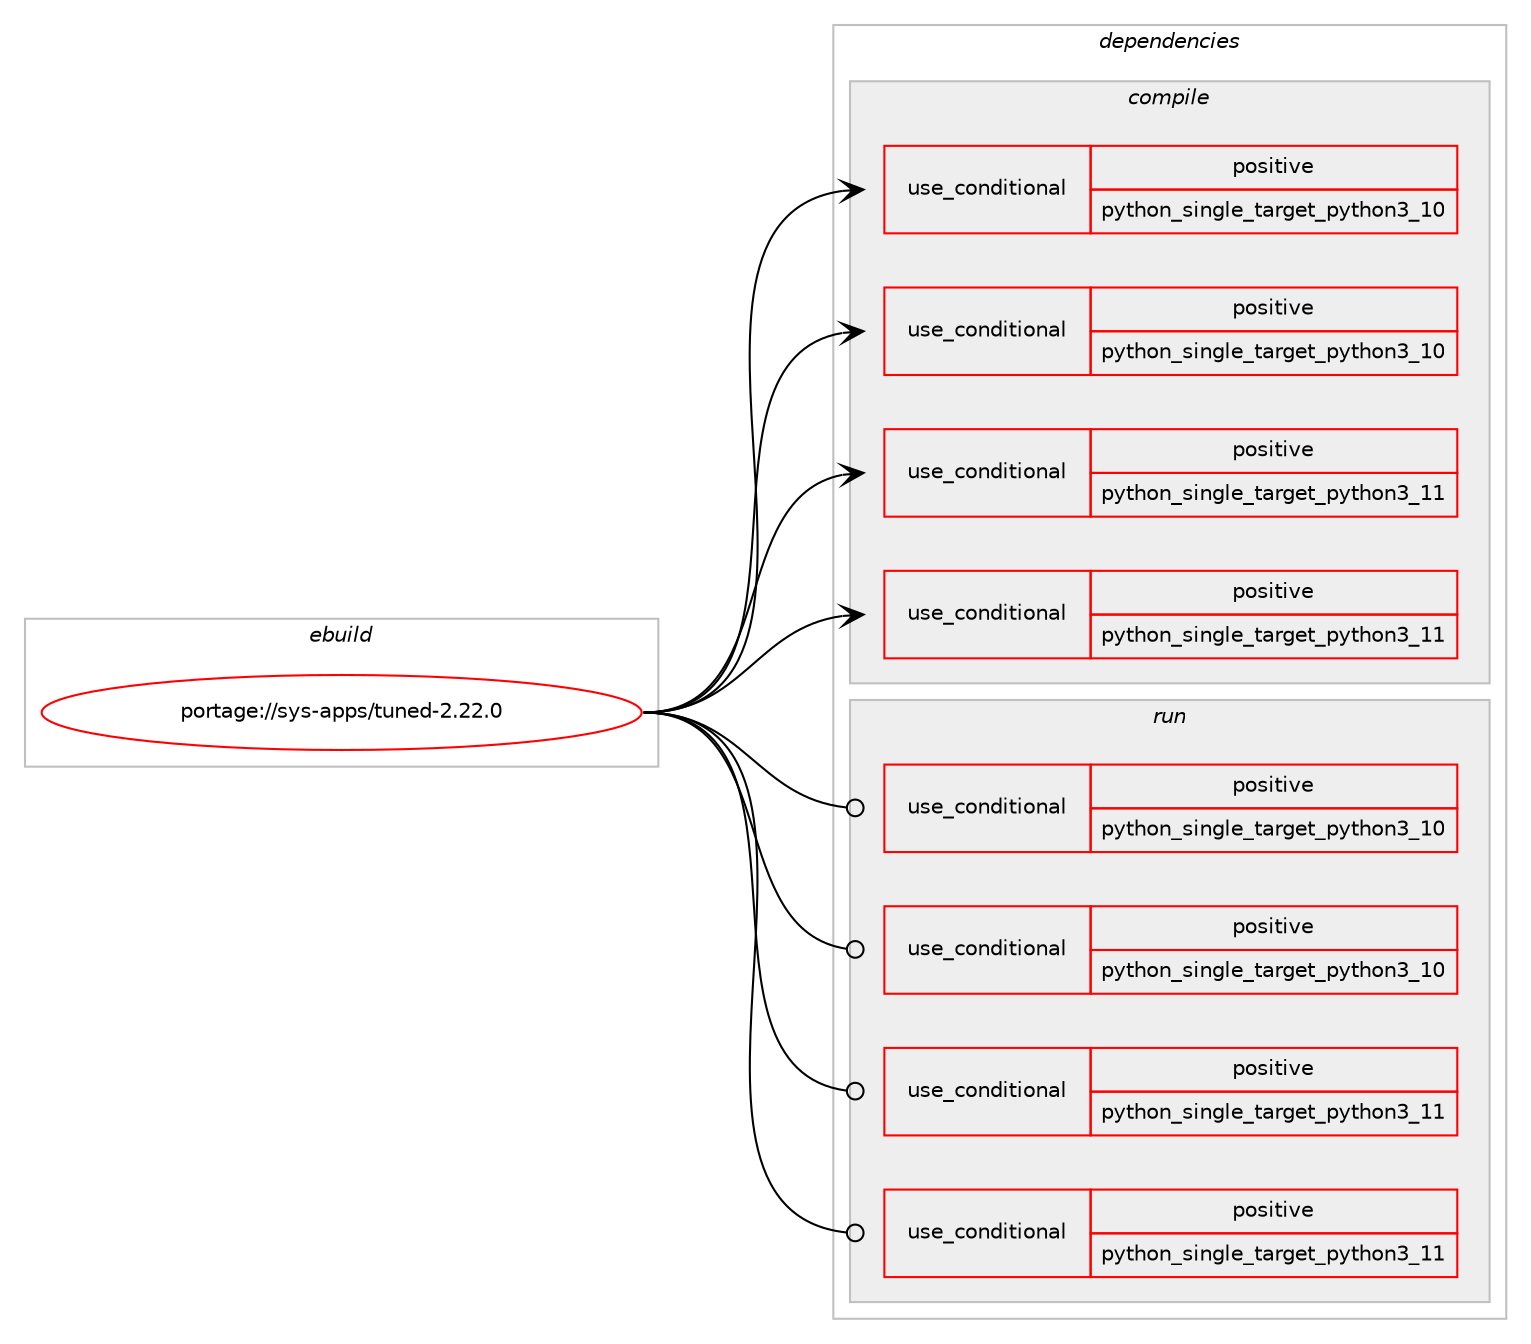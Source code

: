 digraph prolog {

# *************
# Graph options
# *************

newrank=true;
concentrate=true;
compound=true;
graph [rankdir=LR,fontname=Helvetica,fontsize=10,ranksep=1.5];#, ranksep=2.5, nodesep=0.2];
edge  [arrowhead=vee];
node  [fontname=Helvetica,fontsize=10];

# **********
# The ebuild
# **********

subgraph cluster_leftcol {
color=gray;
rank=same;
label=<<i>ebuild</i>>;
id [label="portage://sys-apps/tuned-2.22.0", color=red, width=4, href="../sys-apps/tuned-2.22.0.svg"];
}

# ****************
# The dependencies
# ****************

subgraph cluster_midcol {
color=gray;
label=<<i>dependencies</i>>;
subgraph cluster_compile {
fillcolor="#eeeeee";
style=filled;
label=<<i>compile</i>>;
subgraph cond9857 {
dependency13833 [label=<<TABLE BORDER="0" CELLBORDER="1" CELLSPACING="0" CELLPADDING="4"><TR><TD ROWSPAN="3" CELLPADDING="10">use_conditional</TD></TR><TR><TD>positive</TD></TR><TR><TD>python_single_target_python3_10</TD></TR></TABLE>>, shape=none, color=red];
# *** BEGIN UNKNOWN DEPENDENCY TYPE (TODO) ***
# dependency13833 -> package_dependency(portage://sys-apps/tuned-2.22.0,install,no,dev-lang,python,none,[,,],[slot(3.10)],[])
# *** END UNKNOWN DEPENDENCY TYPE (TODO) ***

}
id:e -> dependency13833:w [weight=20,style="solid",arrowhead="vee"];
subgraph cond9858 {
dependency13834 [label=<<TABLE BORDER="0" CELLBORDER="1" CELLSPACING="0" CELLPADDING="4"><TR><TD ROWSPAN="3" CELLPADDING="10">use_conditional</TD></TR><TR><TD>positive</TD></TR><TR><TD>python_single_target_python3_10</TD></TR></TABLE>>, shape=none, color=red];
# *** BEGIN UNKNOWN DEPENDENCY TYPE (TODO) ***
# dependency13834 -> package_dependency(portage://sys-apps/tuned-2.22.0,install,no,dev-python,configobj,none,[,,],[],[use(enable(python_targets_python3_10),negative)])
# *** END UNKNOWN DEPENDENCY TYPE (TODO) ***

# *** BEGIN UNKNOWN DEPENDENCY TYPE (TODO) ***
# dependency13834 -> package_dependency(portage://sys-apps/tuned-2.22.0,install,no,dev-python,dbus-python,none,[,,],[],[use(enable(python_targets_python3_10),negative)])
# *** END UNKNOWN DEPENDENCY TYPE (TODO) ***

# *** BEGIN UNKNOWN DEPENDENCY TYPE (TODO) ***
# dependency13834 -> package_dependency(portage://sys-apps/tuned-2.22.0,install,no,dev-python,decorator,none,[,,],[],[use(enable(python_targets_python3_10),negative)])
# *** END UNKNOWN DEPENDENCY TYPE (TODO) ***

# *** BEGIN UNKNOWN DEPENDENCY TYPE (TODO) ***
# dependency13834 -> package_dependency(portage://sys-apps/tuned-2.22.0,install,no,dev-python,pygobject,none,[,,],[slot(3)],[use(enable(python_targets_python3_10),negative)])
# *** END UNKNOWN DEPENDENCY TYPE (TODO) ***

# *** BEGIN UNKNOWN DEPENDENCY TYPE (TODO) ***
# dependency13834 -> package_dependency(portage://sys-apps/tuned-2.22.0,install,no,dev-python,python-linux-procfs,none,[,,],[],[use(enable(python_targets_python3_10),negative)])
# *** END UNKNOWN DEPENDENCY TYPE (TODO) ***

# *** BEGIN UNKNOWN DEPENDENCY TYPE (TODO) ***
# dependency13834 -> package_dependency(portage://sys-apps/tuned-2.22.0,install,no,dev-python,pyudev,none,[,,],[],[use(enable(python_targets_python3_10),negative)])
# *** END UNKNOWN DEPENDENCY TYPE (TODO) ***

}
id:e -> dependency13834:w [weight=20,style="solid",arrowhead="vee"];
subgraph cond9859 {
dependency13835 [label=<<TABLE BORDER="0" CELLBORDER="1" CELLSPACING="0" CELLPADDING="4"><TR><TD ROWSPAN="3" CELLPADDING="10">use_conditional</TD></TR><TR><TD>positive</TD></TR><TR><TD>python_single_target_python3_11</TD></TR></TABLE>>, shape=none, color=red];
# *** BEGIN UNKNOWN DEPENDENCY TYPE (TODO) ***
# dependency13835 -> package_dependency(portage://sys-apps/tuned-2.22.0,install,no,dev-lang,python,none,[,,],[slot(3.11)],[])
# *** END UNKNOWN DEPENDENCY TYPE (TODO) ***

}
id:e -> dependency13835:w [weight=20,style="solid",arrowhead="vee"];
subgraph cond9860 {
dependency13836 [label=<<TABLE BORDER="0" CELLBORDER="1" CELLSPACING="0" CELLPADDING="4"><TR><TD ROWSPAN="3" CELLPADDING="10">use_conditional</TD></TR><TR><TD>positive</TD></TR><TR><TD>python_single_target_python3_11</TD></TR></TABLE>>, shape=none, color=red];
# *** BEGIN UNKNOWN DEPENDENCY TYPE (TODO) ***
# dependency13836 -> package_dependency(portage://sys-apps/tuned-2.22.0,install,no,dev-python,configobj,none,[,,],[],[use(enable(python_targets_python3_11),negative)])
# *** END UNKNOWN DEPENDENCY TYPE (TODO) ***

# *** BEGIN UNKNOWN DEPENDENCY TYPE (TODO) ***
# dependency13836 -> package_dependency(portage://sys-apps/tuned-2.22.0,install,no,dev-python,dbus-python,none,[,,],[],[use(enable(python_targets_python3_11),negative)])
# *** END UNKNOWN DEPENDENCY TYPE (TODO) ***

# *** BEGIN UNKNOWN DEPENDENCY TYPE (TODO) ***
# dependency13836 -> package_dependency(portage://sys-apps/tuned-2.22.0,install,no,dev-python,decorator,none,[,,],[],[use(enable(python_targets_python3_11),negative)])
# *** END UNKNOWN DEPENDENCY TYPE (TODO) ***

# *** BEGIN UNKNOWN DEPENDENCY TYPE (TODO) ***
# dependency13836 -> package_dependency(portage://sys-apps/tuned-2.22.0,install,no,dev-python,pygobject,none,[,,],[slot(3)],[use(enable(python_targets_python3_11),negative)])
# *** END UNKNOWN DEPENDENCY TYPE (TODO) ***

# *** BEGIN UNKNOWN DEPENDENCY TYPE (TODO) ***
# dependency13836 -> package_dependency(portage://sys-apps/tuned-2.22.0,install,no,dev-python,python-linux-procfs,none,[,,],[],[use(enable(python_targets_python3_11),negative)])
# *** END UNKNOWN DEPENDENCY TYPE (TODO) ***

# *** BEGIN UNKNOWN DEPENDENCY TYPE (TODO) ***
# dependency13836 -> package_dependency(portage://sys-apps/tuned-2.22.0,install,no,dev-python,pyudev,none,[,,],[],[use(enable(python_targets_python3_11),negative)])
# *** END UNKNOWN DEPENDENCY TYPE (TODO) ***

}
id:e -> dependency13836:w [weight=20,style="solid",arrowhead="vee"];
}
subgraph cluster_compileandrun {
fillcolor="#eeeeee";
style=filled;
label=<<i>compile and run</i>>;
}
subgraph cluster_run {
fillcolor="#eeeeee";
style=filled;
label=<<i>run</i>>;
subgraph cond9861 {
dependency13837 [label=<<TABLE BORDER="0" CELLBORDER="1" CELLSPACING="0" CELLPADDING="4"><TR><TD ROWSPAN="3" CELLPADDING="10">use_conditional</TD></TR><TR><TD>positive</TD></TR><TR><TD>python_single_target_python3_10</TD></TR></TABLE>>, shape=none, color=red];
# *** BEGIN UNKNOWN DEPENDENCY TYPE (TODO) ***
# dependency13837 -> package_dependency(portage://sys-apps/tuned-2.22.0,run,no,dev-lang,python,none,[,,],[slot(3.10)],[])
# *** END UNKNOWN DEPENDENCY TYPE (TODO) ***

}
id:e -> dependency13837:w [weight=20,style="solid",arrowhead="odot"];
subgraph cond9862 {
dependency13838 [label=<<TABLE BORDER="0" CELLBORDER="1" CELLSPACING="0" CELLPADDING="4"><TR><TD ROWSPAN="3" CELLPADDING="10">use_conditional</TD></TR><TR><TD>positive</TD></TR><TR><TD>python_single_target_python3_10</TD></TR></TABLE>>, shape=none, color=red];
# *** BEGIN UNKNOWN DEPENDENCY TYPE (TODO) ***
# dependency13838 -> package_dependency(portage://sys-apps/tuned-2.22.0,run,no,dev-python,configobj,none,[,,],[],[use(enable(python_targets_python3_10),negative)])
# *** END UNKNOWN DEPENDENCY TYPE (TODO) ***

# *** BEGIN UNKNOWN DEPENDENCY TYPE (TODO) ***
# dependency13838 -> package_dependency(portage://sys-apps/tuned-2.22.0,run,no,dev-python,dbus-python,none,[,,],[],[use(enable(python_targets_python3_10),negative)])
# *** END UNKNOWN DEPENDENCY TYPE (TODO) ***

# *** BEGIN UNKNOWN DEPENDENCY TYPE (TODO) ***
# dependency13838 -> package_dependency(portage://sys-apps/tuned-2.22.0,run,no,dev-python,decorator,none,[,,],[],[use(enable(python_targets_python3_10),negative)])
# *** END UNKNOWN DEPENDENCY TYPE (TODO) ***

# *** BEGIN UNKNOWN DEPENDENCY TYPE (TODO) ***
# dependency13838 -> package_dependency(portage://sys-apps/tuned-2.22.0,run,no,dev-python,pygobject,none,[,,],[slot(3)],[use(enable(python_targets_python3_10),negative)])
# *** END UNKNOWN DEPENDENCY TYPE (TODO) ***

# *** BEGIN UNKNOWN DEPENDENCY TYPE (TODO) ***
# dependency13838 -> package_dependency(portage://sys-apps/tuned-2.22.0,run,no,dev-python,python-linux-procfs,none,[,,],[],[use(enable(python_targets_python3_10),negative)])
# *** END UNKNOWN DEPENDENCY TYPE (TODO) ***

# *** BEGIN UNKNOWN DEPENDENCY TYPE (TODO) ***
# dependency13838 -> package_dependency(portage://sys-apps/tuned-2.22.0,run,no,dev-python,pyudev,none,[,,],[],[use(enable(python_targets_python3_10),negative)])
# *** END UNKNOWN DEPENDENCY TYPE (TODO) ***

}
id:e -> dependency13838:w [weight=20,style="solid",arrowhead="odot"];
subgraph cond9863 {
dependency13839 [label=<<TABLE BORDER="0" CELLBORDER="1" CELLSPACING="0" CELLPADDING="4"><TR><TD ROWSPAN="3" CELLPADDING="10">use_conditional</TD></TR><TR><TD>positive</TD></TR><TR><TD>python_single_target_python3_11</TD></TR></TABLE>>, shape=none, color=red];
# *** BEGIN UNKNOWN DEPENDENCY TYPE (TODO) ***
# dependency13839 -> package_dependency(portage://sys-apps/tuned-2.22.0,run,no,dev-lang,python,none,[,,],[slot(3.11)],[])
# *** END UNKNOWN DEPENDENCY TYPE (TODO) ***

}
id:e -> dependency13839:w [weight=20,style="solid",arrowhead="odot"];
subgraph cond9864 {
dependency13840 [label=<<TABLE BORDER="0" CELLBORDER="1" CELLSPACING="0" CELLPADDING="4"><TR><TD ROWSPAN="3" CELLPADDING="10">use_conditional</TD></TR><TR><TD>positive</TD></TR><TR><TD>python_single_target_python3_11</TD></TR></TABLE>>, shape=none, color=red];
# *** BEGIN UNKNOWN DEPENDENCY TYPE (TODO) ***
# dependency13840 -> package_dependency(portage://sys-apps/tuned-2.22.0,run,no,dev-python,configobj,none,[,,],[],[use(enable(python_targets_python3_11),negative)])
# *** END UNKNOWN DEPENDENCY TYPE (TODO) ***

# *** BEGIN UNKNOWN DEPENDENCY TYPE (TODO) ***
# dependency13840 -> package_dependency(portage://sys-apps/tuned-2.22.0,run,no,dev-python,dbus-python,none,[,,],[],[use(enable(python_targets_python3_11),negative)])
# *** END UNKNOWN DEPENDENCY TYPE (TODO) ***

# *** BEGIN UNKNOWN DEPENDENCY TYPE (TODO) ***
# dependency13840 -> package_dependency(portage://sys-apps/tuned-2.22.0,run,no,dev-python,decorator,none,[,,],[],[use(enable(python_targets_python3_11),negative)])
# *** END UNKNOWN DEPENDENCY TYPE (TODO) ***

# *** BEGIN UNKNOWN DEPENDENCY TYPE (TODO) ***
# dependency13840 -> package_dependency(portage://sys-apps/tuned-2.22.0,run,no,dev-python,pygobject,none,[,,],[slot(3)],[use(enable(python_targets_python3_11),negative)])
# *** END UNKNOWN DEPENDENCY TYPE (TODO) ***

# *** BEGIN UNKNOWN DEPENDENCY TYPE (TODO) ***
# dependency13840 -> package_dependency(portage://sys-apps/tuned-2.22.0,run,no,dev-python,python-linux-procfs,none,[,,],[],[use(enable(python_targets_python3_11),negative)])
# *** END UNKNOWN DEPENDENCY TYPE (TODO) ***

# *** BEGIN UNKNOWN DEPENDENCY TYPE (TODO) ***
# dependency13840 -> package_dependency(portage://sys-apps/tuned-2.22.0,run,no,dev-python,pyudev,none,[,,],[],[use(enable(python_targets_python3_11),negative)])
# *** END UNKNOWN DEPENDENCY TYPE (TODO) ***

}
id:e -> dependency13840:w [weight=20,style="solid",arrowhead="odot"];
# *** BEGIN UNKNOWN DEPENDENCY TYPE (TODO) ***
# id -> package_dependency(portage://sys-apps/tuned-2.22.0,run,no,app-emulation,virt-what,none,[,,],[],[])
# *** END UNKNOWN DEPENDENCY TYPE (TODO) ***

# *** BEGIN UNKNOWN DEPENDENCY TYPE (TODO) ***
# id -> package_dependency(portage://sys-apps/tuned-2.22.0,run,no,dev-debug,systemtap,none,[,,],[],[])
# *** END UNKNOWN DEPENDENCY TYPE (TODO) ***

# *** BEGIN UNKNOWN DEPENDENCY TYPE (TODO) ***
# id -> package_dependency(portage://sys-apps/tuned-2.22.0,run,no,sys-apps,dbus,none,[,,],[],[])
# *** END UNKNOWN DEPENDENCY TYPE (TODO) ***

# *** BEGIN UNKNOWN DEPENDENCY TYPE (TODO) ***
# id -> package_dependency(portage://sys-apps/tuned-2.22.0,run,no,sys-apps,ethtool,none,[,,],[],[])
# *** END UNKNOWN DEPENDENCY TYPE (TODO) ***

# *** BEGIN UNKNOWN DEPENDENCY TYPE (TODO) ***
# id -> package_dependency(portage://sys-apps/tuned-2.22.0,run,no,sys-power,powertop,none,[,,],[],[])
# *** END UNKNOWN DEPENDENCY TYPE (TODO) ***

# *** BEGIN UNKNOWN DEPENDENCY TYPE (TODO) ***
# id -> package_dependency(portage://sys-apps/tuned-2.22.0,run,no,virtual,tmpfiles,none,[,,],[],[])
# *** END UNKNOWN DEPENDENCY TYPE (TODO) ***

}
}

# **************
# The candidates
# **************

subgraph cluster_choices {
rank=same;
color=gray;
label=<<i>candidates</i>>;

}

}

